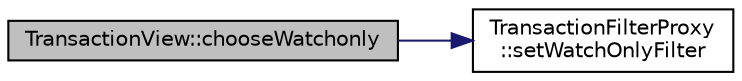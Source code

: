 digraph "TransactionView::chooseWatchonly"
{
  edge [fontname="Helvetica",fontsize="10",labelfontname="Helvetica",labelfontsize="10"];
  node [fontname="Helvetica",fontsize="10",shape=record];
  rankdir="LR";
  Node97 [label="TransactionView::chooseWatchonly",height=0.2,width=0.4,color="black", fillcolor="grey75", style="filled", fontcolor="black"];
  Node97 -> Node98 [color="midnightblue",fontsize="10",style="solid",fontname="Helvetica"];
  Node98 [label="TransactionFilterProxy\l::setWatchOnlyFilter",height=0.2,width=0.4,color="black", fillcolor="white", style="filled",URL="$d2/ddd/class_transaction_filter_proxy.html#a63123114a91591249492278ba7223834"];
}
